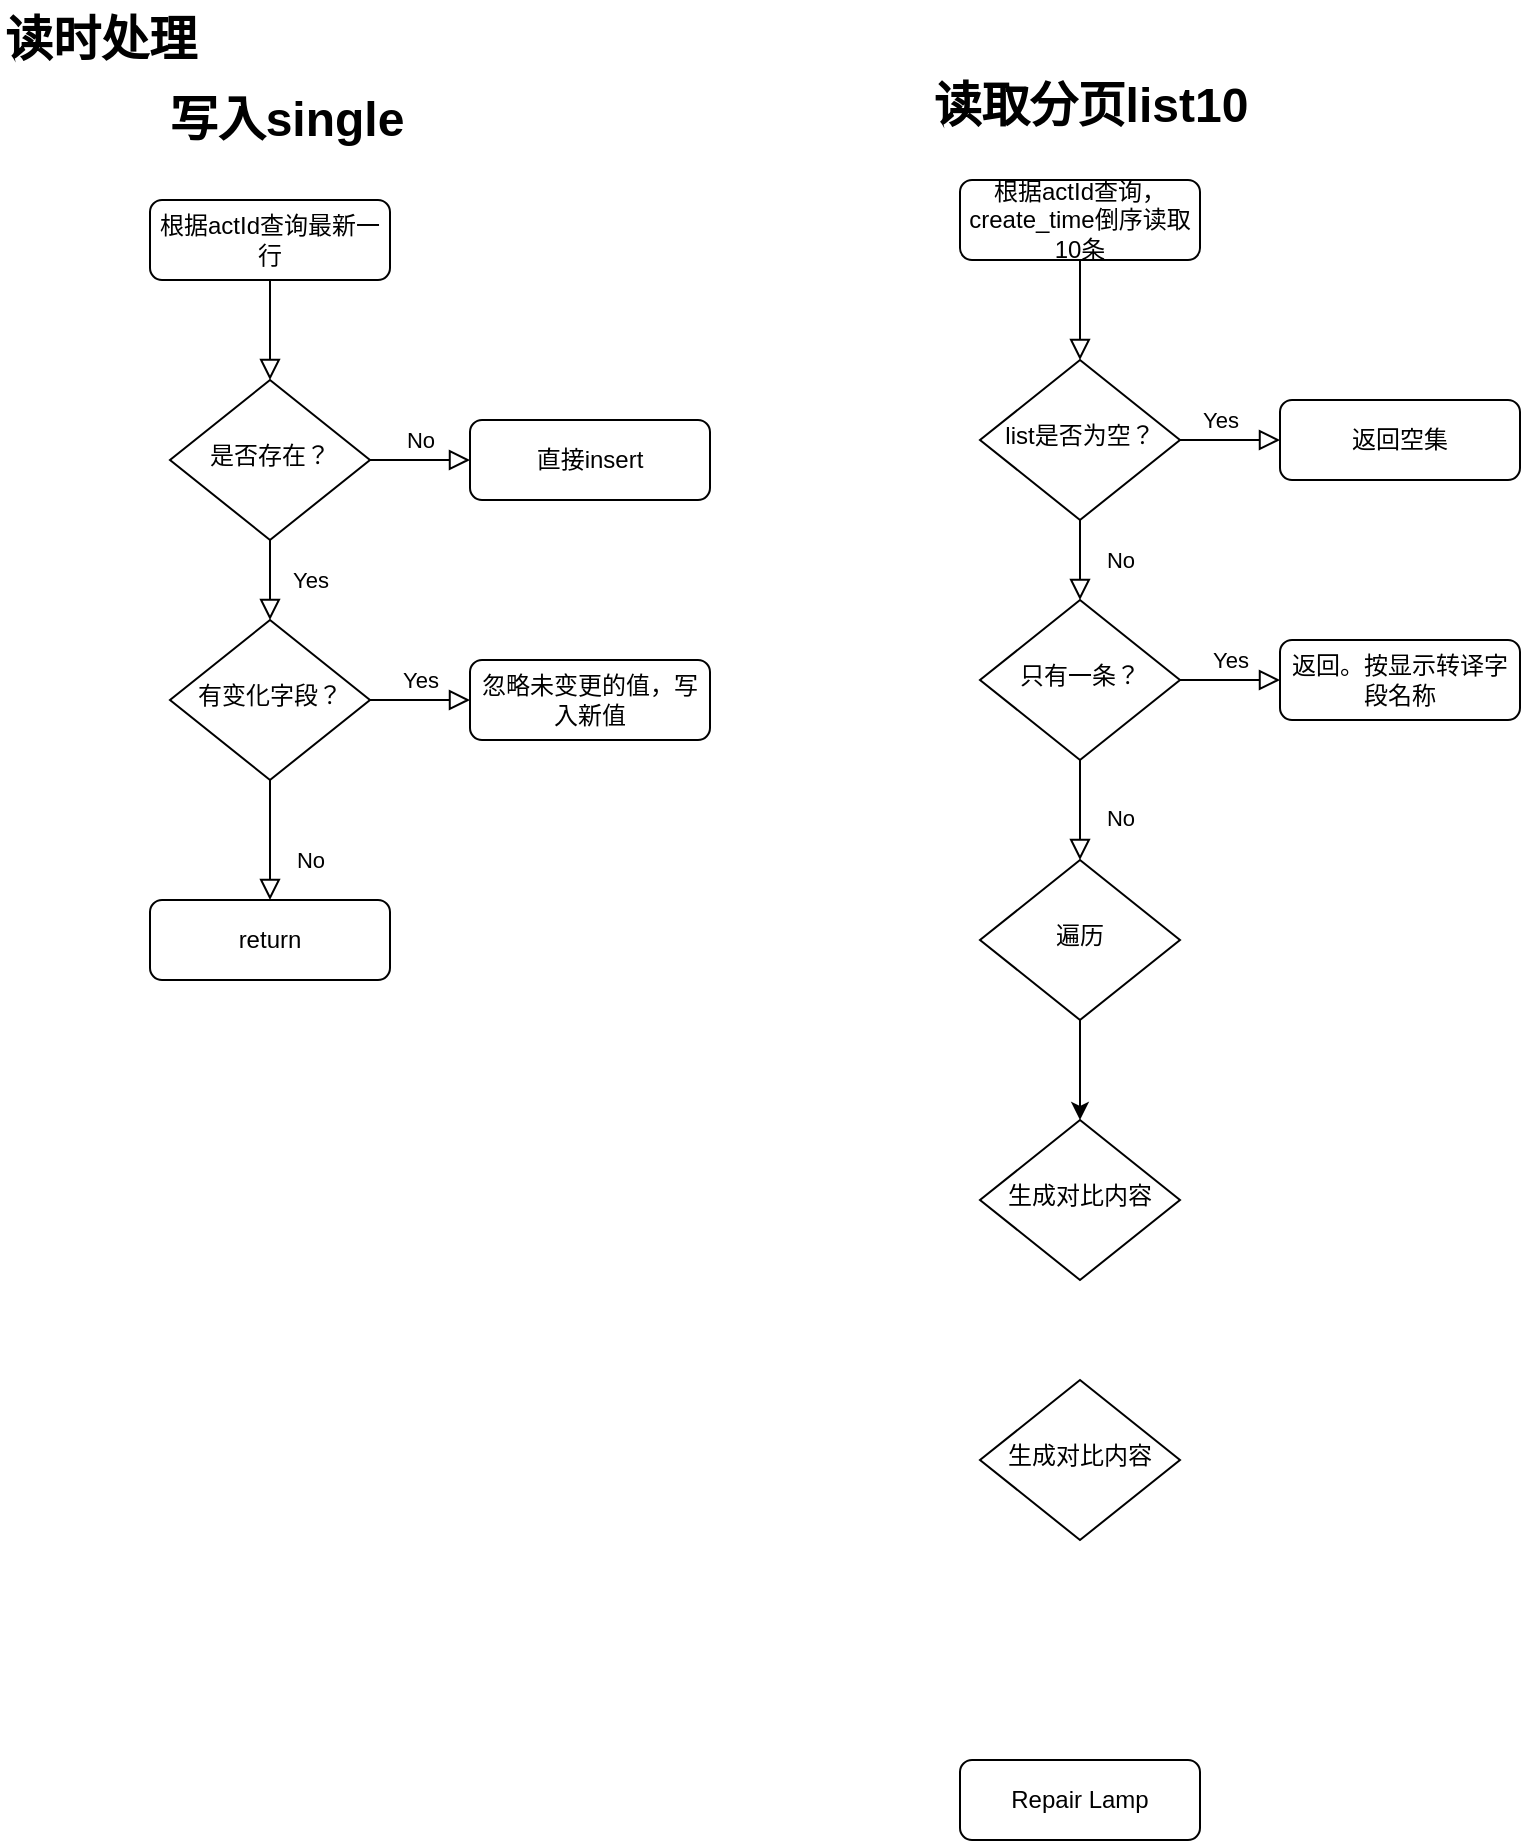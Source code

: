 <mxfile version="20.8.20" type="github">
  <diagram id="C5RBs43oDa-KdzZeNtuy" name="Page-1">
    <mxGraphModel dx="1434" dy="764" grid="1" gridSize="10" guides="1" tooltips="1" connect="1" arrows="1" fold="1" page="1" pageScale="1" pageWidth="827" pageHeight="1169" math="0" shadow="0">
      <root>
        <mxCell id="WIyWlLk6GJQsqaUBKTNV-0" />
        <mxCell id="WIyWlLk6GJQsqaUBKTNV-1" parent="WIyWlLk6GJQsqaUBKTNV-0" />
        <mxCell id="WIyWlLk6GJQsqaUBKTNV-2" value="" style="rounded=0;html=1;jettySize=auto;orthogonalLoop=1;fontSize=11;endArrow=block;endFill=0;endSize=8;strokeWidth=1;shadow=0;labelBackgroundColor=none;edgeStyle=orthogonalEdgeStyle;" parent="WIyWlLk6GJQsqaUBKTNV-1" source="WIyWlLk6GJQsqaUBKTNV-3" target="WIyWlLk6GJQsqaUBKTNV-6" edge="1">
          <mxGeometry relative="1" as="geometry" />
        </mxCell>
        <mxCell id="WIyWlLk6GJQsqaUBKTNV-3" value="根据actId查询最新一行" style="rounded=1;whiteSpace=wrap;html=1;fontSize=12;glass=0;strokeWidth=1;shadow=0;" parent="WIyWlLk6GJQsqaUBKTNV-1" vertex="1">
          <mxGeometry x="105" y="100" width="120" height="40" as="geometry" />
        </mxCell>
        <mxCell id="WIyWlLk6GJQsqaUBKTNV-4" value="Yes" style="rounded=0;html=1;jettySize=auto;orthogonalLoop=1;fontSize=11;endArrow=block;endFill=0;endSize=8;strokeWidth=1;shadow=0;labelBackgroundColor=none;edgeStyle=orthogonalEdgeStyle;" parent="WIyWlLk6GJQsqaUBKTNV-1" source="WIyWlLk6GJQsqaUBKTNV-6" target="WIyWlLk6GJQsqaUBKTNV-10" edge="1">
          <mxGeometry y="20" relative="1" as="geometry">
            <mxPoint as="offset" />
          </mxGeometry>
        </mxCell>
        <mxCell id="WIyWlLk6GJQsqaUBKTNV-5" value="No" style="edgeStyle=orthogonalEdgeStyle;rounded=0;html=1;jettySize=auto;orthogonalLoop=1;fontSize=11;endArrow=block;endFill=0;endSize=8;strokeWidth=1;shadow=0;labelBackgroundColor=none;" parent="WIyWlLk6GJQsqaUBKTNV-1" source="WIyWlLk6GJQsqaUBKTNV-6" target="WIyWlLk6GJQsqaUBKTNV-7" edge="1">
          <mxGeometry y="10" relative="1" as="geometry">
            <mxPoint as="offset" />
          </mxGeometry>
        </mxCell>
        <mxCell id="WIyWlLk6GJQsqaUBKTNV-6" value="是否存在？" style="rhombus;whiteSpace=wrap;html=1;shadow=0;fontFamily=Helvetica;fontSize=12;align=center;strokeWidth=1;spacing=6;spacingTop=-4;" parent="WIyWlLk6GJQsqaUBKTNV-1" vertex="1">
          <mxGeometry x="115" y="190" width="100" height="80" as="geometry" />
        </mxCell>
        <mxCell id="WIyWlLk6GJQsqaUBKTNV-7" value="直接insert" style="rounded=1;whiteSpace=wrap;html=1;fontSize=12;glass=0;strokeWidth=1;shadow=0;" parent="WIyWlLk6GJQsqaUBKTNV-1" vertex="1">
          <mxGeometry x="265" y="210" width="120" height="40" as="geometry" />
        </mxCell>
        <mxCell id="WIyWlLk6GJQsqaUBKTNV-8" value="No" style="rounded=0;html=1;jettySize=auto;orthogonalLoop=1;fontSize=11;endArrow=block;endFill=0;endSize=8;strokeWidth=1;shadow=0;labelBackgroundColor=none;edgeStyle=orthogonalEdgeStyle;" parent="WIyWlLk6GJQsqaUBKTNV-1" source="WIyWlLk6GJQsqaUBKTNV-10" target="WIyWlLk6GJQsqaUBKTNV-11" edge="1">
          <mxGeometry x="0.333" y="20" relative="1" as="geometry">
            <mxPoint as="offset" />
          </mxGeometry>
        </mxCell>
        <mxCell id="WIyWlLk6GJQsqaUBKTNV-9" value="Yes" style="edgeStyle=orthogonalEdgeStyle;rounded=0;html=1;jettySize=auto;orthogonalLoop=1;fontSize=11;endArrow=block;endFill=0;endSize=8;strokeWidth=1;shadow=0;labelBackgroundColor=none;" parent="WIyWlLk6GJQsqaUBKTNV-1" source="WIyWlLk6GJQsqaUBKTNV-10" target="WIyWlLk6GJQsqaUBKTNV-12" edge="1">
          <mxGeometry y="10" relative="1" as="geometry">
            <mxPoint as="offset" />
          </mxGeometry>
        </mxCell>
        <mxCell id="WIyWlLk6GJQsqaUBKTNV-10" value="有变化字段？" style="rhombus;whiteSpace=wrap;html=1;shadow=0;fontFamily=Helvetica;fontSize=12;align=center;strokeWidth=1;spacing=6;spacingTop=-4;" parent="WIyWlLk6GJQsqaUBKTNV-1" vertex="1">
          <mxGeometry x="115" y="310" width="100" height="80" as="geometry" />
        </mxCell>
        <mxCell id="WIyWlLk6GJQsqaUBKTNV-11" value="return" style="rounded=1;whiteSpace=wrap;html=1;fontSize=12;glass=0;strokeWidth=1;shadow=0;" parent="WIyWlLk6GJQsqaUBKTNV-1" vertex="1">
          <mxGeometry x="105" y="450" width="120" height="40" as="geometry" />
        </mxCell>
        <mxCell id="WIyWlLk6GJQsqaUBKTNV-12" value="忽略未变更的值，写入新值" style="rounded=1;whiteSpace=wrap;html=1;fontSize=12;glass=0;strokeWidth=1;shadow=0;" parent="WIyWlLk6GJQsqaUBKTNV-1" vertex="1">
          <mxGeometry x="265" y="330" width="120" height="40" as="geometry" />
        </mxCell>
        <mxCell id="FcikCSmCfjETzu5ch7ja-0" value="写入single" style="text;strokeColor=none;fillColor=none;html=1;fontSize=24;fontStyle=1;verticalAlign=middle;align=center;" vertex="1" parent="WIyWlLk6GJQsqaUBKTNV-1">
          <mxGeometry x="60" y="40" width="225" height="40" as="geometry" />
        </mxCell>
        <mxCell id="FcikCSmCfjETzu5ch7ja-1" value="" style="rounded=0;html=1;jettySize=auto;orthogonalLoop=1;fontSize=11;endArrow=block;endFill=0;endSize=8;strokeWidth=1;shadow=0;labelBackgroundColor=none;edgeStyle=orthogonalEdgeStyle;" edge="1" parent="WIyWlLk6GJQsqaUBKTNV-1" source="FcikCSmCfjETzu5ch7ja-2" target="FcikCSmCfjETzu5ch7ja-5">
          <mxGeometry relative="1" as="geometry" />
        </mxCell>
        <mxCell id="FcikCSmCfjETzu5ch7ja-2" value="根据actId查询，create_time倒序读取10条" style="rounded=1;whiteSpace=wrap;html=1;fontSize=12;glass=0;strokeWidth=1;shadow=0;" vertex="1" parent="WIyWlLk6GJQsqaUBKTNV-1">
          <mxGeometry x="510" y="90" width="120" height="40" as="geometry" />
        </mxCell>
        <mxCell id="FcikCSmCfjETzu5ch7ja-3" value="Yes" style="rounded=0;html=1;jettySize=auto;orthogonalLoop=1;fontSize=11;endArrow=block;endFill=0;endSize=8;strokeWidth=1;shadow=0;labelBackgroundColor=none;edgeStyle=orthogonalEdgeStyle;" edge="1" parent="WIyWlLk6GJQsqaUBKTNV-1" source="FcikCSmCfjETzu5ch7ja-5" target="FcikCSmCfjETzu5ch7ja-9">
          <mxGeometry x="-1" y="86" relative="1" as="geometry">
            <mxPoint x="-16" y="-50" as="offset" />
          </mxGeometry>
        </mxCell>
        <mxCell id="FcikCSmCfjETzu5ch7ja-4" value="No" style="edgeStyle=orthogonalEdgeStyle;rounded=0;html=1;jettySize=auto;orthogonalLoop=1;fontSize=11;endArrow=block;endFill=0;endSize=8;strokeWidth=1;shadow=0;labelBackgroundColor=none;" edge="1" parent="WIyWlLk6GJQsqaUBKTNV-1" source="FcikCSmCfjETzu5ch7ja-5" target="FcikCSmCfjETzu5ch7ja-6">
          <mxGeometry x="-1" y="-67" relative="1" as="geometry">
            <mxPoint x="-30" y="-7" as="offset" />
          </mxGeometry>
        </mxCell>
        <mxCell id="FcikCSmCfjETzu5ch7ja-5" value="list是否为空？" style="rhombus;whiteSpace=wrap;html=1;shadow=0;fontFamily=Helvetica;fontSize=12;align=center;strokeWidth=1;spacing=6;spacingTop=-4;" vertex="1" parent="WIyWlLk6GJQsqaUBKTNV-1">
          <mxGeometry x="520" y="180" width="100" height="80" as="geometry" />
        </mxCell>
        <mxCell id="FcikCSmCfjETzu5ch7ja-6" value="返回空集" style="rounded=1;whiteSpace=wrap;html=1;fontSize=12;glass=0;strokeWidth=1;shadow=0;" vertex="1" parent="WIyWlLk6GJQsqaUBKTNV-1">
          <mxGeometry x="670" y="200" width="120" height="40" as="geometry" />
        </mxCell>
        <mxCell id="FcikCSmCfjETzu5ch7ja-7" value="No" style="rounded=0;html=1;jettySize=auto;orthogonalLoop=1;fontSize=11;endArrow=block;endFill=0;endSize=8;strokeWidth=1;shadow=0;labelBackgroundColor=none;edgeStyle=orthogonalEdgeStyle;entryX=0.5;entryY=0;entryDx=0;entryDy=0;" edge="1" parent="WIyWlLk6GJQsqaUBKTNV-1" source="FcikCSmCfjETzu5ch7ja-9" target="FcikCSmCfjETzu5ch7ja-21">
          <mxGeometry x="0.143" y="20" relative="1" as="geometry">
            <mxPoint as="offset" />
          </mxGeometry>
        </mxCell>
        <mxCell id="FcikCSmCfjETzu5ch7ja-8" value="Yes" style="edgeStyle=orthogonalEdgeStyle;rounded=0;html=1;jettySize=auto;orthogonalLoop=1;fontSize=11;endArrow=block;endFill=0;endSize=8;strokeWidth=1;shadow=0;labelBackgroundColor=none;" edge="1" parent="WIyWlLk6GJQsqaUBKTNV-1" source="FcikCSmCfjETzu5ch7ja-9" target="FcikCSmCfjETzu5ch7ja-11">
          <mxGeometry y="10" relative="1" as="geometry">
            <mxPoint as="offset" />
          </mxGeometry>
        </mxCell>
        <mxCell id="FcikCSmCfjETzu5ch7ja-9" value="只有一条？" style="rhombus;whiteSpace=wrap;html=1;shadow=0;fontFamily=Helvetica;fontSize=12;align=center;strokeWidth=1;spacing=6;spacingTop=-4;" vertex="1" parent="WIyWlLk6GJQsqaUBKTNV-1">
          <mxGeometry x="520" y="300" width="100" height="80" as="geometry" />
        </mxCell>
        <mxCell id="FcikCSmCfjETzu5ch7ja-10" value="Repair Lamp" style="rounded=1;whiteSpace=wrap;html=1;fontSize=12;glass=0;strokeWidth=1;shadow=0;" vertex="1" parent="WIyWlLk6GJQsqaUBKTNV-1">
          <mxGeometry x="510" y="880" width="120" height="40" as="geometry" />
        </mxCell>
        <mxCell id="FcikCSmCfjETzu5ch7ja-11" value="返回。按显示转译字段名称" style="rounded=1;whiteSpace=wrap;html=1;fontSize=12;glass=0;strokeWidth=1;shadow=0;" vertex="1" parent="WIyWlLk6GJQsqaUBKTNV-1">
          <mxGeometry x="670" y="320" width="120" height="40" as="geometry" />
        </mxCell>
        <mxCell id="FcikCSmCfjETzu5ch7ja-12" value="读取分页list10" style="text;strokeColor=none;fillColor=none;html=1;fontSize=24;fontStyle=1;verticalAlign=middle;align=center;" vertex="1" parent="WIyWlLk6GJQsqaUBKTNV-1">
          <mxGeometry x="460" y="30" width="230" height="45" as="geometry" />
        </mxCell>
        <mxCell id="FcikCSmCfjETzu5ch7ja-24" style="edgeStyle=orthogonalEdgeStyle;rounded=0;orthogonalLoop=1;jettySize=auto;html=1;" edge="1" parent="WIyWlLk6GJQsqaUBKTNV-1" source="FcikCSmCfjETzu5ch7ja-21" target="FcikCSmCfjETzu5ch7ja-25">
          <mxGeometry relative="1" as="geometry">
            <mxPoint x="570" y="560" as="targetPoint" />
          </mxGeometry>
        </mxCell>
        <mxCell id="FcikCSmCfjETzu5ch7ja-21" value="遍历" style="rhombus;whiteSpace=wrap;html=1;shadow=0;fontFamily=Helvetica;fontSize=12;align=center;strokeWidth=1;spacing=6;spacingTop=-4;" vertex="1" parent="WIyWlLk6GJQsqaUBKTNV-1">
          <mxGeometry x="520" y="430" width="100" height="80" as="geometry" />
        </mxCell>
        <mxCell id="FcikCSmCfjETzu5ch7ja-25" value="生成对比内容" style="rhombus;whiteSpace=wrap;html=1;shadow=0;fontFamily=Helvetica;fontSize=12;align=center;strokeWidth=1;spacing=6;spacingTop=-4;" vertex="1" parent="WIyWlLk6GJQsqaUBKTNV-1">
          <mxGeometry x="520" y="560" width="100" height="80" as="geometry" />
        </mxCell>
        <mxCell id="FcikCSmCfjETzu5ch7ja-27" value="生成对比内容" style="rhombus;whiteSpace=wrap;html=1;shadow=0;fontFamily=Helvetica;fontSize=12;align=center;strokeWidth=1;spacing=6;spacingTop=-4;" vertex="1" parent="WIyWlLk6GJQsqaUBKTNV-1">
          <mxGeometry x="520" y="690" width="100" height="80" as="geometry" />
        </mxCell>
        <mxCell id="FcikCSmCfjETzu5ch7ja-28" value="读时处理" style="text;strokeColor=none;fillColor=none;html=1;fontSize=24;fontStyle=1;verticalAlign=middle;align=center;" vertex="1" parent="WIyWlLk6GJQsqaUBKTNV-1">
          <mxGeometry x="30" width="100" height="40" as="geometry" />
        </mxCell>
      </root>
    </mxGraphModel>
  </diagram>
</mxfile>
